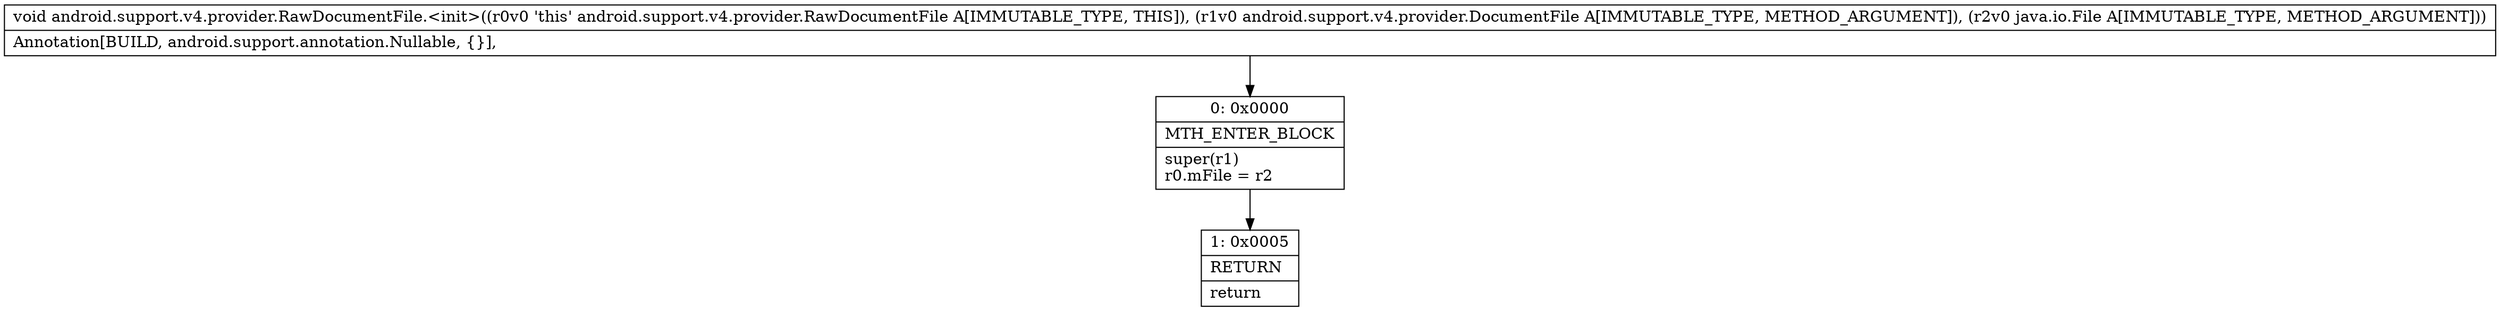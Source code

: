 digraph "CFG forandroid.support.v4.provider.RawDocumentFile.\<init\>(Landroid\/support\/v4\/provider\/DocumentFile;Ljava\/io\/File;)V" {
Node_0 [shape=record,label="{0\:\ 0x0000|MTH_ENTER_BLOCK\l|super(r1)\lr0.mFile = r2\l}"];
Node_1 [shape=record,label="{1\:\ 0x0005|RETURN\l|return\l}"];
MethodNode[shape=record,label="{void android.support.v4.provider.RawDocumentFile.\<init\>((r0v0 'this' android.support.v4.provider.RawDocumentFile A[IMMUTABLE_TYPE, THIS]), (r1v0 android.support.v4.provider.DocumentFile A[IMMUTABLE_TYPE, METHOD_ARGUMENT]), (r2v0 java.io.File A[IMMUTABLE_TYPE, METHOD_ARGUMENT]))  | Annotation[BUILD, android.support.annotation.Nullable, \{\}], \l}"];
MethodNode -> Node_0;
Node_0 -> Node_1;
}

